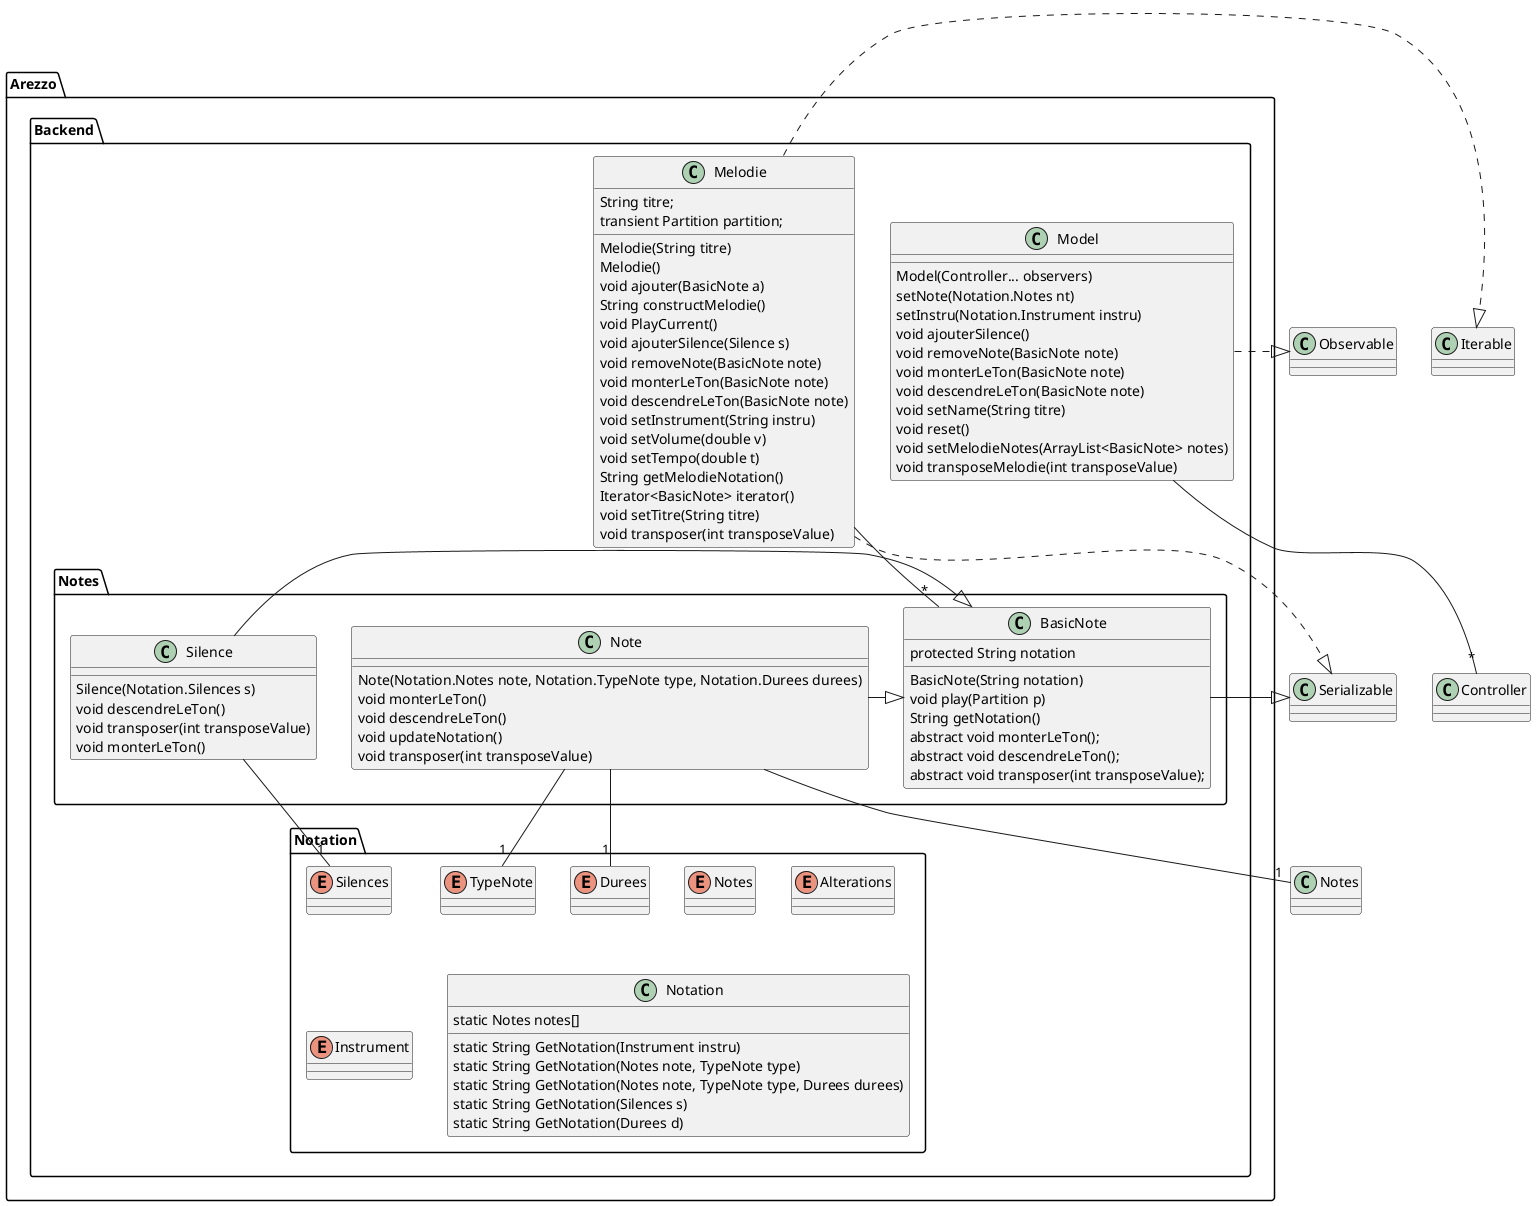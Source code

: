 @startuml
package Arezzo
{
	package Backend
	{
		class Melodie
		{
			String titre;
			transient Partition partition;
			Melodie(String titre)
			Melodie()
			void ajouter(BasicNote a)
			String constructMelodie()
			void PlayCurrent()
			void ajouterSilence(Silence s)
			void removeNote(BasicNote note)
			void monterLeTon(BasicNote note)
			void descendreLeTon(BasicNote note)
			void setInstrument(String instru)
			void setVolume(double v)
			void setTempo(double t)
			String getMelodieNotation()
			Iterator<BasicNote> iterator()
			void setTitre(String titre)
			void transposer(int transposeValue)
		}

		class Model
		{
			Model(Controller... observers)
			setNote(Notation.Notes nt)
			setInstru(Notation.Instrument instru)
			void ajouterSilence()
			void removeNote(BasicNote note)
			void monterLeTon(BasicNote note)
			void descendreLeTon(BasicNote note)
			void setName(String titre)
			void reset()
			void setMelodieNotes(ArrayList<BasicNote> notes)
			void transposeMelodie(int transposeValue)
		}

		package Notation
		{
			enum TypeNote
			enum Silences
			enum Durees
			enum Notes
			enum Alterations
			enum Instrument
			class Notation{
				static Notes notes[]
				static String GetNotation(Instrument instru)
				static String GetNotation(Notes note, TypeNote type)
				static String GetNotation(Notes note, TypeNote type, Durees durees)
				static String GetNotation(Silences s)
				static String GetNotation(Durees d)
			}
		}
		
		package Notes
		{
			class BasicNote
			{
				protected String notation
				BasicNote(String notation)
				void play(Partition p)
				String getNotation()
				abstract void monterLeTon();
				abstract void descendreLeTon();
				abstract void transposer(int transposeValue);
			}
			
			class Note
			{
				Note(Notation.Notes note, Notation.TypeNote type, Notation.Durees durees)
				void monterLeTon()
				void descendreLeTon()
				void updateNotation()
				void transposer(int transposeValue)
			}
			class Silence
			{
				Silence(Notation.Silences s)
				void descendreLeTon()
				void transposer(int transposeValue)
				void monterLeTon()
			}
		}
	}
}

class Serializable
Model -- "*" Controller
Model .|> Observable
Melodie -- "*" BasicNote
Melodie .|> Iterable
Melodie .|> Serializable
BasicNote -|> Serializable
Note -|> BasicNote
Silence -|> BasicNote
Note -- "1" Notes
Note -- "1" TypeNote
Note -- "1" Durees
Silence -- "1" Silences
@enduml